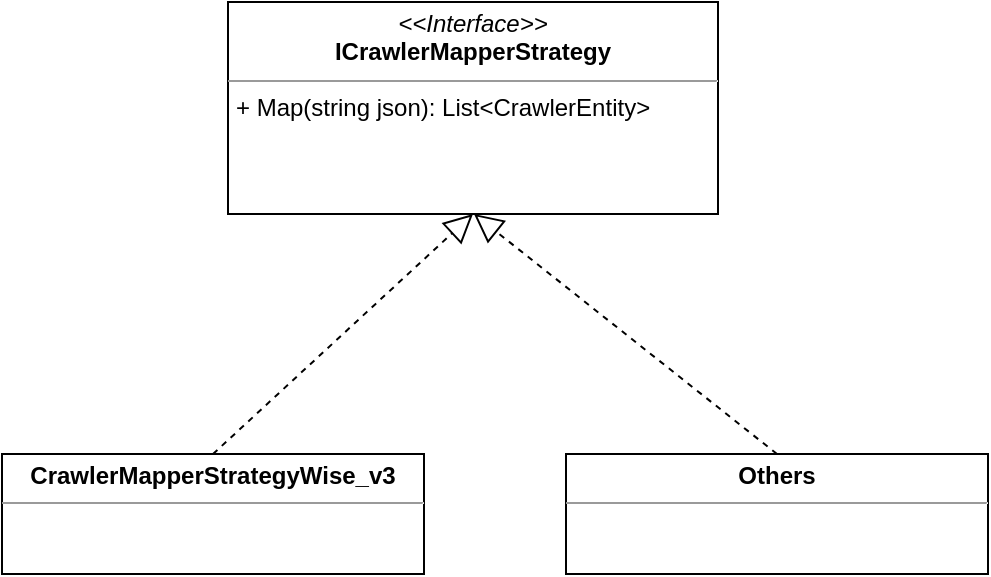 <mxfile version="21.2.1" type="github">
  <diagram id="C5RBs43oDa-KdzZeNtuy" name="Page-1">
    <mxGraphModel dx="1434" dy="356" grid="0" gridSize="10" guides="1" tooltips="1" connect="1" arrows="1" fold="1" page="0" pageScale="1" pageWidth="827" pageHeight="1169" math="0" shadow="0">
      <root>
        <mxCell id="WIyWlLk6GJQsqaUBKTNV-0" />
        <mxCell id="WIyWlLk6GJQsqaUBKTNV-1" parent="WIyWlLk6GJQsqaUBKTNV-0" />
        <mxCell id="EOpZeOSRP2b4o9if8yD1-0" value="&lt;p style=&quot;margin:0px;margin-top:4px;text-align:center;&quot;&gt;&lt;i&gt;&amp;lt;&amp;lt;Interface&amp;gt;&amp;gt;&lt;/i&gt;&lt;br&gt;&lt;b&gt;ICrawlerMapperStrategy&lt;/b&gt;&lt;/p&gt;&lt;hr size=&quot;1&quot;&gt;&lt;p style=&quot;margin:0px;margin-left:4px;&quot;&gt;+ Map(string json): List&amp;lt;CrawlerEntity&amp;gt;&lt;br&gt;&lt;/p&gt;" style="verticalAlign=top;align=left;overflow=fill;fontSize=12;fontFamily=Helvetica;html=1;whiteSpace=wrap;" vertex="1" parent="WIyWlLk6GJQsqaUBKTNV-1">
          <mxGeometry x="300" y="628" width="245" height="106" as="geometry" />
        </mxCell>
        <mxCell id="EOpZeOSRP2b4o9if8yD1-2" value="&lt;p style=&quot;margin:0px;margin-top:4px;text-align:center;&quot;&gt;&lt;b style=&quot;border-color: var(--border-color);&quot;&gt;CrawlerMapperStrategyWise_v3&lt;/b&gt;&lt;br&gt;&lt;/p&gt;&lt;hr size=&quot;1&quot;&gt;&lt;div style=&quot;height:2px;&quot;&gt;&lt;/div&gt;" style="verticalAlign=top;align=left;overflow=fill;fontSize=12;fontFamily=Helvetica;html=1;whiteSpace=wrap;" vertex="1" parent="WIyWlLk6GJQsqaUBKTNV-1">
          <mxGeometry x="187" y="854" width="211" height="60" as="geometry" />
        </mxCell>
        <mxCell id="EOpZeOSRP2b4o9if8yD1-3" value="" style="endArrow=block;dashed=1;endFill=0;endSize=12;html=1;rounded=0;exitX=0.5;exitY=0;exitDx=0;exitDy=0;entryX=0.5;entryY=1;entryDx=0;entryDy=0;" edge="1" parent="WIyWlLk6GJQsqaUBKTNV-1" source="EOpZeOSRP2b4o9if8yD1-2" target="EOpZeOSRP2b4o9if8yD1-0">
          <mxGeometry width="160" relative="1" as="geometry">
            <mxPoint x="331" y="782" as="sourcePoint" />
            <mxPoint x="491" y="782" as="targetPoint" />
          </mxGeometry>
        </mxCell>
        <mxCell id="EOpZeOSRP2b4o9if8yD1-5" value="&lt;p style=&quot;margin:0px;margin-top:4px;text-align:center;&quot;&gt;&lt;b style=&quot;border-color: var(--border-color);&quot;&gt;Others&lt;/b&gt;&lt;br&gt;&lt;/p&gt;&lt;hr size=&quot;1&quot;&gt;&lt;div style=&quot;height:2px;&quot;&gt;&lt;/div&gt;" style="verticalAlign=top;align=left;overflow=fill;fontSize=12;fontFamily=Helvetica;html=1;whiteSpace=wrap;" vertex="1" parent="WIyWlLk6GJQsqaUBKTNV-1">
          <mxGeometry x="469" y="854" width="211" height="60" as="geometry" />
        </mxCell>
        <mxCell id="EOpZeOSRP2b4o9if8yD1-6" value="" style="endArrow=block;dashed=1;endFill=0;endSize=12;html=1;rounded=0;exitX=0.5;exitY=0;exitDx=0;exitDy=0;" edge="1" parent="WIyWlLk6GJQsqaUBKTNV-1" source="EOpZeOSRP2b4o9if8yD1-5">
          <mxGeometry width="160" relative="1" as="geometry">
            <mxPoint x="303" y="864" as="sourcePoint" />
            <mxPoint x="423" y="734" as="targetPoint" />
          </mxGeometry>
        </mxCell>
      </root>
    </mxGraphModel>
  </diagram>
</mxfile>
